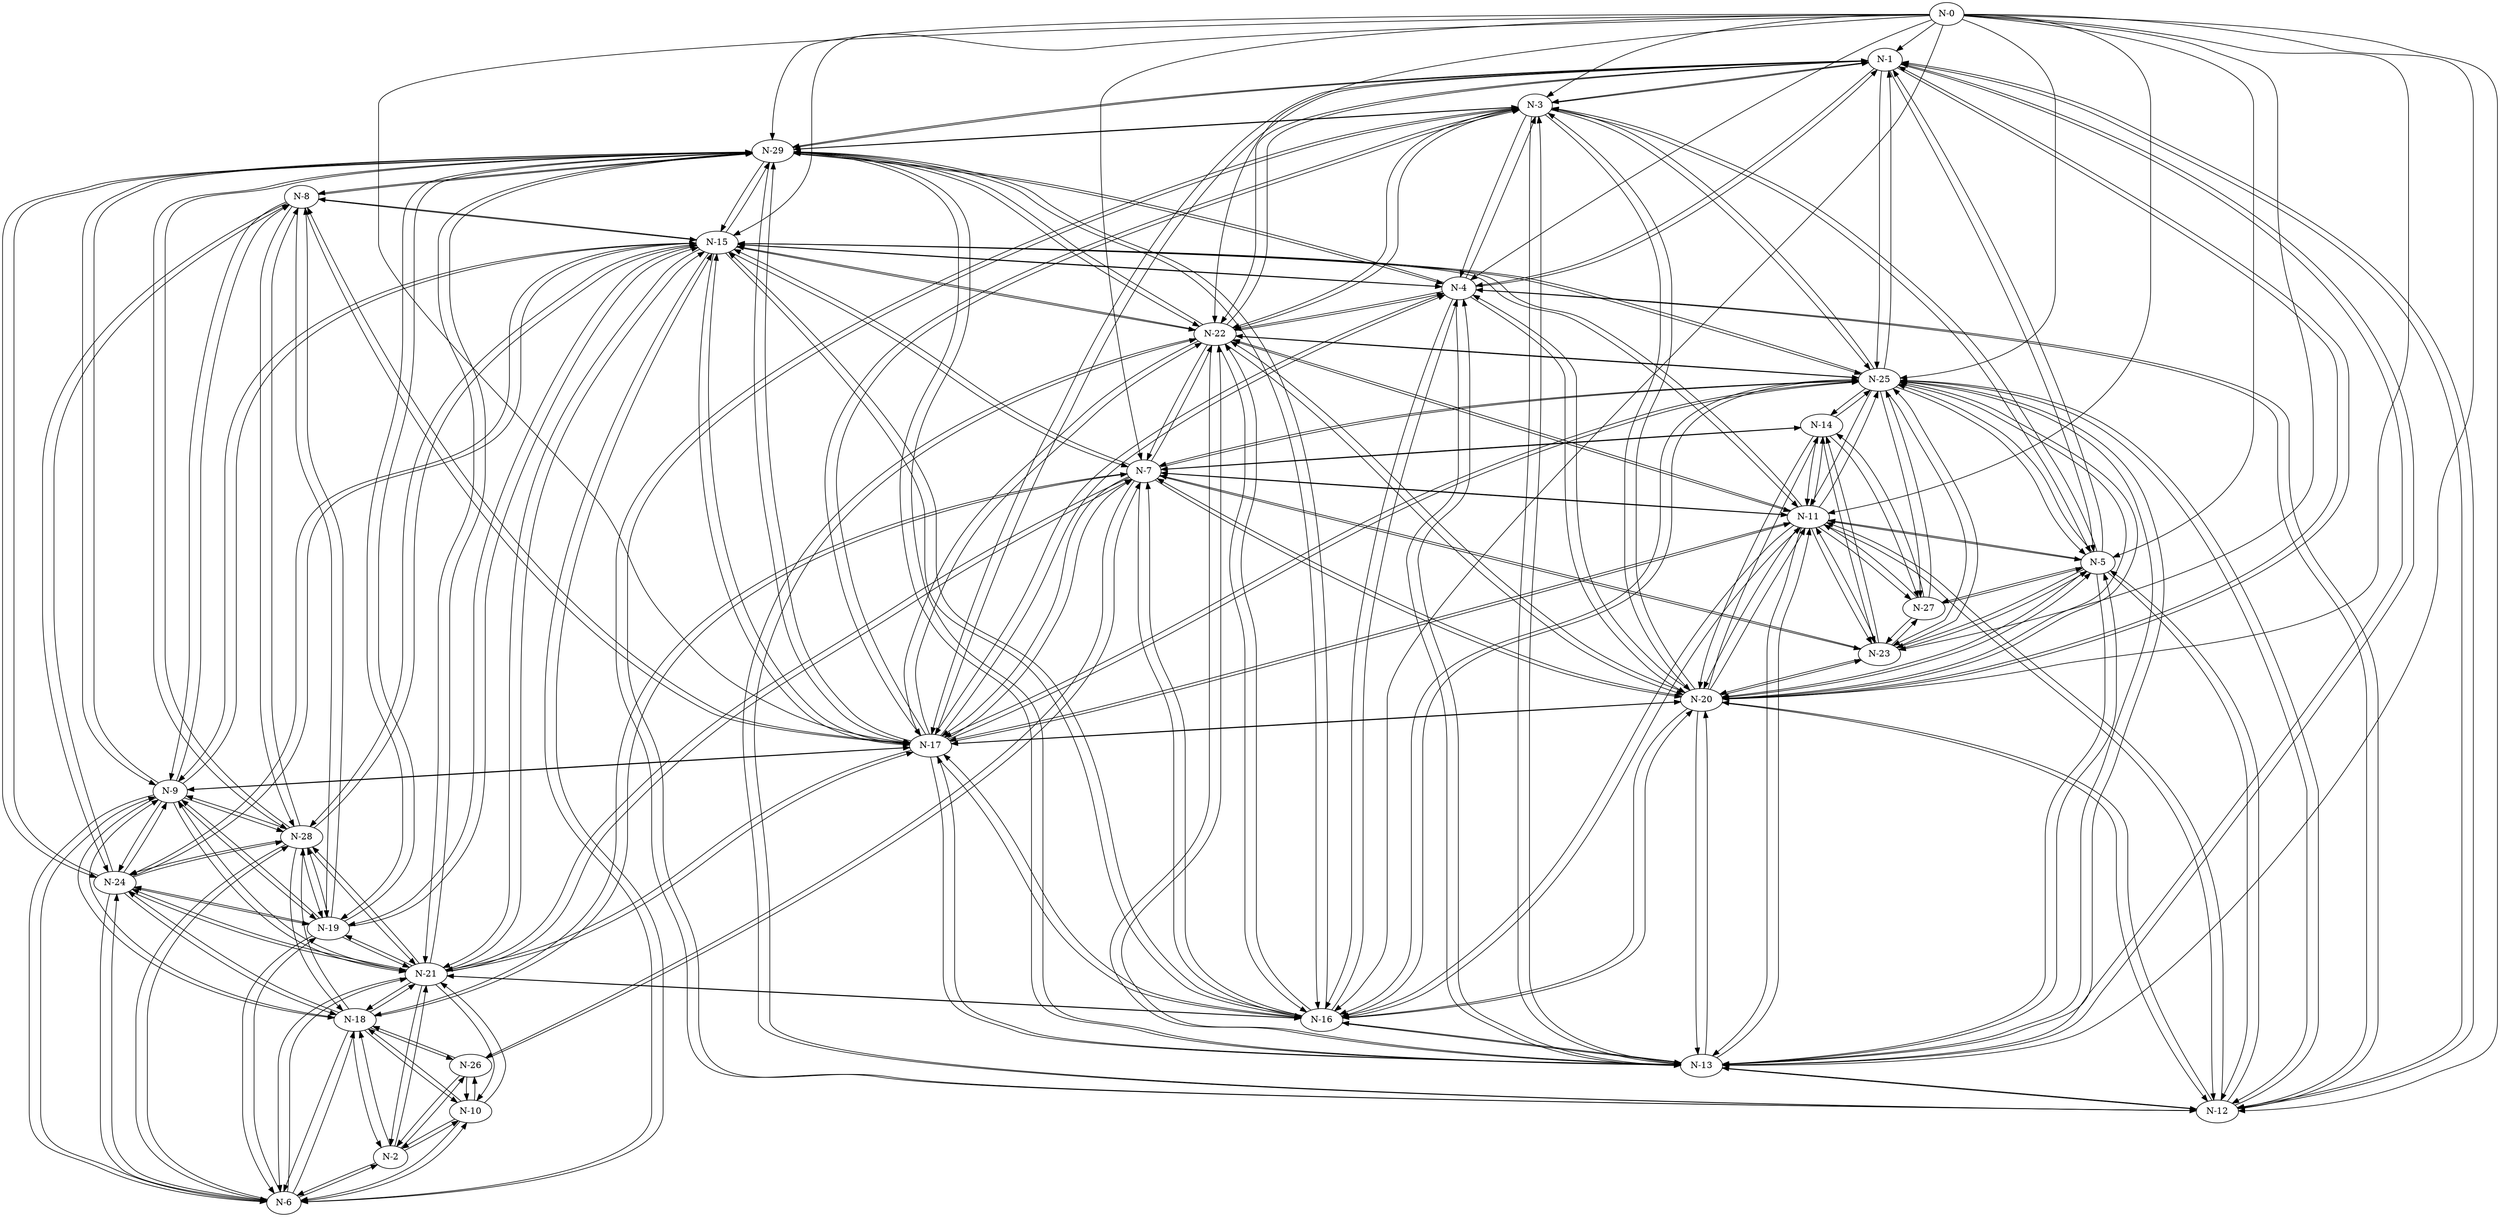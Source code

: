 digraph G {
    "N-0" -> "N-1";
    "N-0" -> "N-3";
    "N-0" -> "N-4";
    "N-0" -> "N-5";
    "N-0" -> "N-7";
    "N-0" -> "N-11";
    "N-0" -> "N-12";
    "N-0" -> "N-13";
    "N-0" -> "N-15";
    "N-0" -> "N-16";
    "N-0" -> "N-17";
    "N-0" -> "N-20";
    "N-0" -> "N-22";
    "N-0" -> "N-23";
    "N-0" -> "N-25";
    "N-0" -> "N-29";
    "N-1" -> "N-3";
    "N-1" -> "N-4";
    "N-1" -> "N-5";
    "N-1" -> "N-12";
    "N-1" -> "N-13";
    "N-1" -> "N-17";
    "N-1" -> "N-20";
    "N-1" -> "N-22";
    "N-1" -> "N-25";
    "N-1" -> "N-29";
    "N-2" -> "N-6";
    "N-2" -> "N-10";
    "N-2" -> "N-18";
    "N-2" -> "N-21";
    "N-2" -> "N-26";
    "N-3" -> "N-1";
    "N-3" -> "N-4";
    "N-3" -> "N-5";
    "N-3" -> "N-12";
    "N-3" -> "N-13";
    "N-3" -> "N-17";
    "N-3" -> "N-20";
    "N-3" -> "N-22";
    "N-3" -> "N-25";
    "N-3" -> "N-29";
    "N-4" -> "N-1";
    "N-4" -> "N-3";
    "N-4" -> "N-12";
    "N-4" -> "N-13";
    "N-4" -> "N-15";
    "N-4" -> "N-16";
    "N-4" -> "N-17";
    "N-4" -> "N-20";
    "N-4" -> "N-22";
    "N-4" -> "N-29";
    "N-5" -> "N-1";
    "N-5" -> "N-3";
    "N-5" -> "N-11";
    "N-5" -> "N-12";
    "N-5" -> "N-13";
    "N-5" -> "N-20";
    "N-5" -> "N-23";
    "N-5" -> "N-25";
    "N-5" -> "N-27";
    "N-6" -> "N-2";
    "N-6" -> "N-9";
    "N-6" -> "N-10";
    "N-6" -> "N-15";
    "N-6" -> "N-18";
    "N-6" -> "N-19";
    "N-6" -> "N-21";
    "N-6" -> "N-24";
    "N-6" -> "N-28";
    "N-7" -> "N-11";
    "N-7" -> "N-14";
    "N-7" -> "N-15";
    "N-7" -> "N-16";
    "N-7" -> "N-17";
    "N-7" -> "N-18";
    "N-7" -> "N-20";
    "N-7" -> "N-21";
    "N-7" -> "N-22";
    "N-7" -> "N-23";
    "N-7" -> "N-25";
    "N-7" -> "N-26";
    "N-8" -> "N-9";
    "N-8" -> "N-15";
    "N-8" -> "N-17";
    "N-8" -> "N-19";
    "N-8" -> "N-24";
    "N-8" -> "N-28";
    "N-8" -> "N-29";
    "N-9" -> "N-6";
    "N-9" -> "N-8";
    "N-9" -> "N-15";
    "N-9" -> "N-17";
    "N-9" -> "N-18";
    "N-9" -> "N-19";
    "N-9" -> "N-21";
    "N-9" -> "N-24";
    "N-9" -> "N-28";
    "N-9" -> "N-29";
    "N-10" -> "N-2";
    "N-10" -> "N-6";
    "N-10" -> "N-18";
    "N-10" -> "N-21";
    "N-10" -> "N-26";
    "N-11" -> "N-5";
    "N-11" -> "N-7";
    "N-11" -> "N-12";
    "N-11" -> "N-13";
    "N-11" -> "N-14";
    "N-11" -> "N-15";
    "N-11" -> "N-16";
    "N-11" -> "N-17";
    "N-11" -> "N-20";
    "N-11" -> "N-22";
    "N-11" -> "N-23";
    "N-11" -> "N-25";
    "N-11" -> "N-27";
    "N-12" -> "N-1";
    "N-12" -> "N-3";
    "N-12" -> "N-4";
    "N-12" -> "N-5";
    "N-12" -> "N-11";
    "N-12" -> "N-13";
    "N-12" -> "N-20";
    "N-12" -> "N-22";
    "N-12" -> "N-25";
    "N-13" -> "N-1";
    "N-13" -> "N-3";
    "N-13" -> "N-4";
    "N-13" -> "N-5";
    "N-13" -> "N-11";
    "N-13" -> "N-12";
    "N-13" -> "N-16";
    "N-13" -> "N-17";
    "N-13" -> "N-20";
    "N-13" -> "N-22";
    "N-13" -> "N-25";
    "N-13" -> "N-29";
    "N-14" -> "N-7";
    "N-14" -> "N-11";
    "N-14" -> "N-20";
    "N-14" -> "N-23";
    "N-14" -> "N-25";
    "N-14" -> "N-27";
    "N-15" -> "N-4";
    "N-15" -> "N-6";
    "N-15" -> "N-7";
    "N-15" -> "N-8";
    "N-15" -> "N-9";
    "N-15" -> "N-11";
    "N-15" -> "N-16";
    "N-15" -> "N-17";
    "N-15" -> "N-19";
    "N-15" -> "N-21";
    "N-15" -> "N-22";
    "N-15" -> "N-24";
    "N-15" -> "N-25";
    "N-15" -> "N-28";
    "N-15" -> "N-29";
    "N-16" -> "N-4";
    "N-16" -> "N-7";
    "N-16" -> "N-11";
    "N-16" -> "N-13";
    "N-16" -> "N-15";
    "N-16" -> "N-17";
    "N-16" -> "N-20";
    "N-16" -> "N-21";
    "N-16" -> "N-22";
    "N-16" -> "N-25";
    "N-16" -> "N-29";
    "N-17" -> "N-1";
    "N-17" -> "N-3";
    "N-17" -> "N-4";
    "N-17" -> "N-7";
    "N-17" -> "N-8";
    "N-17" -> "N-9";
    "N-17" -> "N-11";
    "N-17" -> "N-13";
    "N-17" -> "N-15";
    "N-17" -> "N-16";
    "N-17" -> "N-20";
    "N-17" -> "N-21";
    "N-17" -> "N-22";
    "N-17" -> "N-25";
    "N-17" -> "N-29";
    "N-18" -> "N-2";
    "N-18" -> "N-6";
    "N-18" -> "N-7";
    "N-18" -> "N-9";
    "N-18" -> "N-10";
    "N-18" -> "N-21";
    "N-18" -> "N-24";
    "N-18" -> "N-26";
    "N-18" -> "N-28";
    "N-19" -> "N-6";
    "N-19" -> "N-8";
    "N-19" -> "N-9";
    "N-19" -> "N-15";
    "N-19" -> "N-21";
    "N-19" -> "N-24";
    "N-19" -> "N-28";
    "N-19" -> "N-29";
    "N-20" -> "N-1";
    "N-20" -> "N-3";
    "N-20" -> "N-4";
    "N-20" -> "N-5";
    "N-20" -> "N-7";
    "N-20" -> "N-11";
    "N-20" -> "N-12";
    "N-20" -> "N-13";
    "N-20" -> "N-14";
    "N-20" -> "N-16";
    "N-20" -> "N-17";
    "N-20" -> "N-22";
    "N-20" -> "N-23";
    "N-20" -> "N-25";
    "N-21" -> "N-2";
    "N-21" -> "N-6";
    "N-21" -> "N-7";
    "N-21" -> "N-9";
    "N-21" -> "N-10";
    "N-21" -> "N-15";
    "N-21" -> "N-16";
    "N-21" -> "N-17";
    "N-21" -> "N-18";
    "N-21" -> "N-19";
    "N-21" -> "N-24";
    "N-21" -> "N-28";
    "N-21" -> "N-29";
    "N-22" -> "N-1";
    "N-22" -> "N-3";
    "N-22" -> "N-4";
    "N-22" -> "N-7";
    "N-22" -> "N-11";
    "N-22" -> "N-12";
    "N-22" -> "N-13";
    "N-22" -> "N-15";
    "N-22" -> "N-16";
    "N-22" -> "N-17";
    "N-22" -> "N-20";
    "N-22" -> "N-25";
    "N-22" -> "N-29";
    "N-23" -> "N-5";
    "N-23" -> "N-7";
    "N-23" -> "N-11";
    "N-23" -> "N-14";
    "N-23" -> "N-20";
    "N-23" -> "N-25";
    "N-23" -> "N-27";
    "N-24" -> "N-6";
    "N-24" -> "N-8";
    "N-24" -> "N-9";
    "N-24" -> "N-15";
    "N-24" -> "N-18";
    "N-24" -> "N-19";
    "N-24" -> "N-21";
    "N-24" -> "N-28";
    "N-24" -> "N-29";
    "N-25" -> "N-1";
    "N-25" -> "N-3";
    "N-25" -> "N-5";
    "N-25" -> "N-7";
    "N-25" -> "N-11";
    "N-25" -> "N-12";
    "N-25" -> "N-13";
    "N-25" -> "N-14";
    "N-25" -> "N-15";
    "N-25" -> "N-16";
    "N-25" -> "N-17";
    "N-25" -> "N-20";
    "N-25" -> "N-22";
    "N-25" -> "N-23";
    "N-25" -> "N-27";
    "N-26" -> "N-2";
    "N-26" -> "N-7";
    "N-26" -> "N-10";
    "N-26" -> "N-18";
    "N-27" -> "N-5";
    "N-27" -> "N-11";
    "N-27" -> "N-14";
    "N-27" -> "N-23";
    "N-27" -> "N-25";
    "N-28" -> "N-6";
    "N-28" -> "N-8";
    "N-28" -> "N-9";
    "N-28" -> "N-15";
    "N-28" -> "N-18";
    "N-28" -> "N-19";
    "N-28" -> "N-21";
    "N-28" -> "N-24";
    "N-28" -> "N-29";
    "N-29" -> "N-1";
    "N-29" -> "N-3";
    "N-29" -> "N-4";
    "N-29" -> "N-8";
    "N-29" -> "N-9";
    "N-29" -> "N-13";
    "N-29" -> "N-15";
    "N-29" -> "N-16";
    "N-29" -> "N-17";
    "N-29" -> "N-19";
    "N-29" -> "N-21";
    "N-29" -> "N-22";
    "N-29" -> "N-24";
    "N-29" -> "N-28";
}
